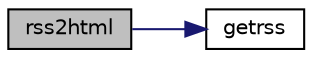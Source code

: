 digraph G
{
  edge [fontname="Helvetica",fontsize="10",labelfontname="Helvetica",labelfontsize="10"];
  node [fontname="Helvetica",fontsize="10",shape=record];
  rankdir="LR";
  Node1 [label="rss2html",height=0.2,width=0.4,color="black", fillcolor="grey75", style="filled" fontcolor="black"];
  Node1 -> Node2 [color="midnightblue",fontsize="10",style="solid",fontname="Helvetica"];
  Node2 [label="getrss",height=0.2,width=0.4,color="black", fillcolor="white", style="filled",URL="$_2rsslib_8php.html#a416dd728e3ff70c795cfb9f04dd409db"];
}
